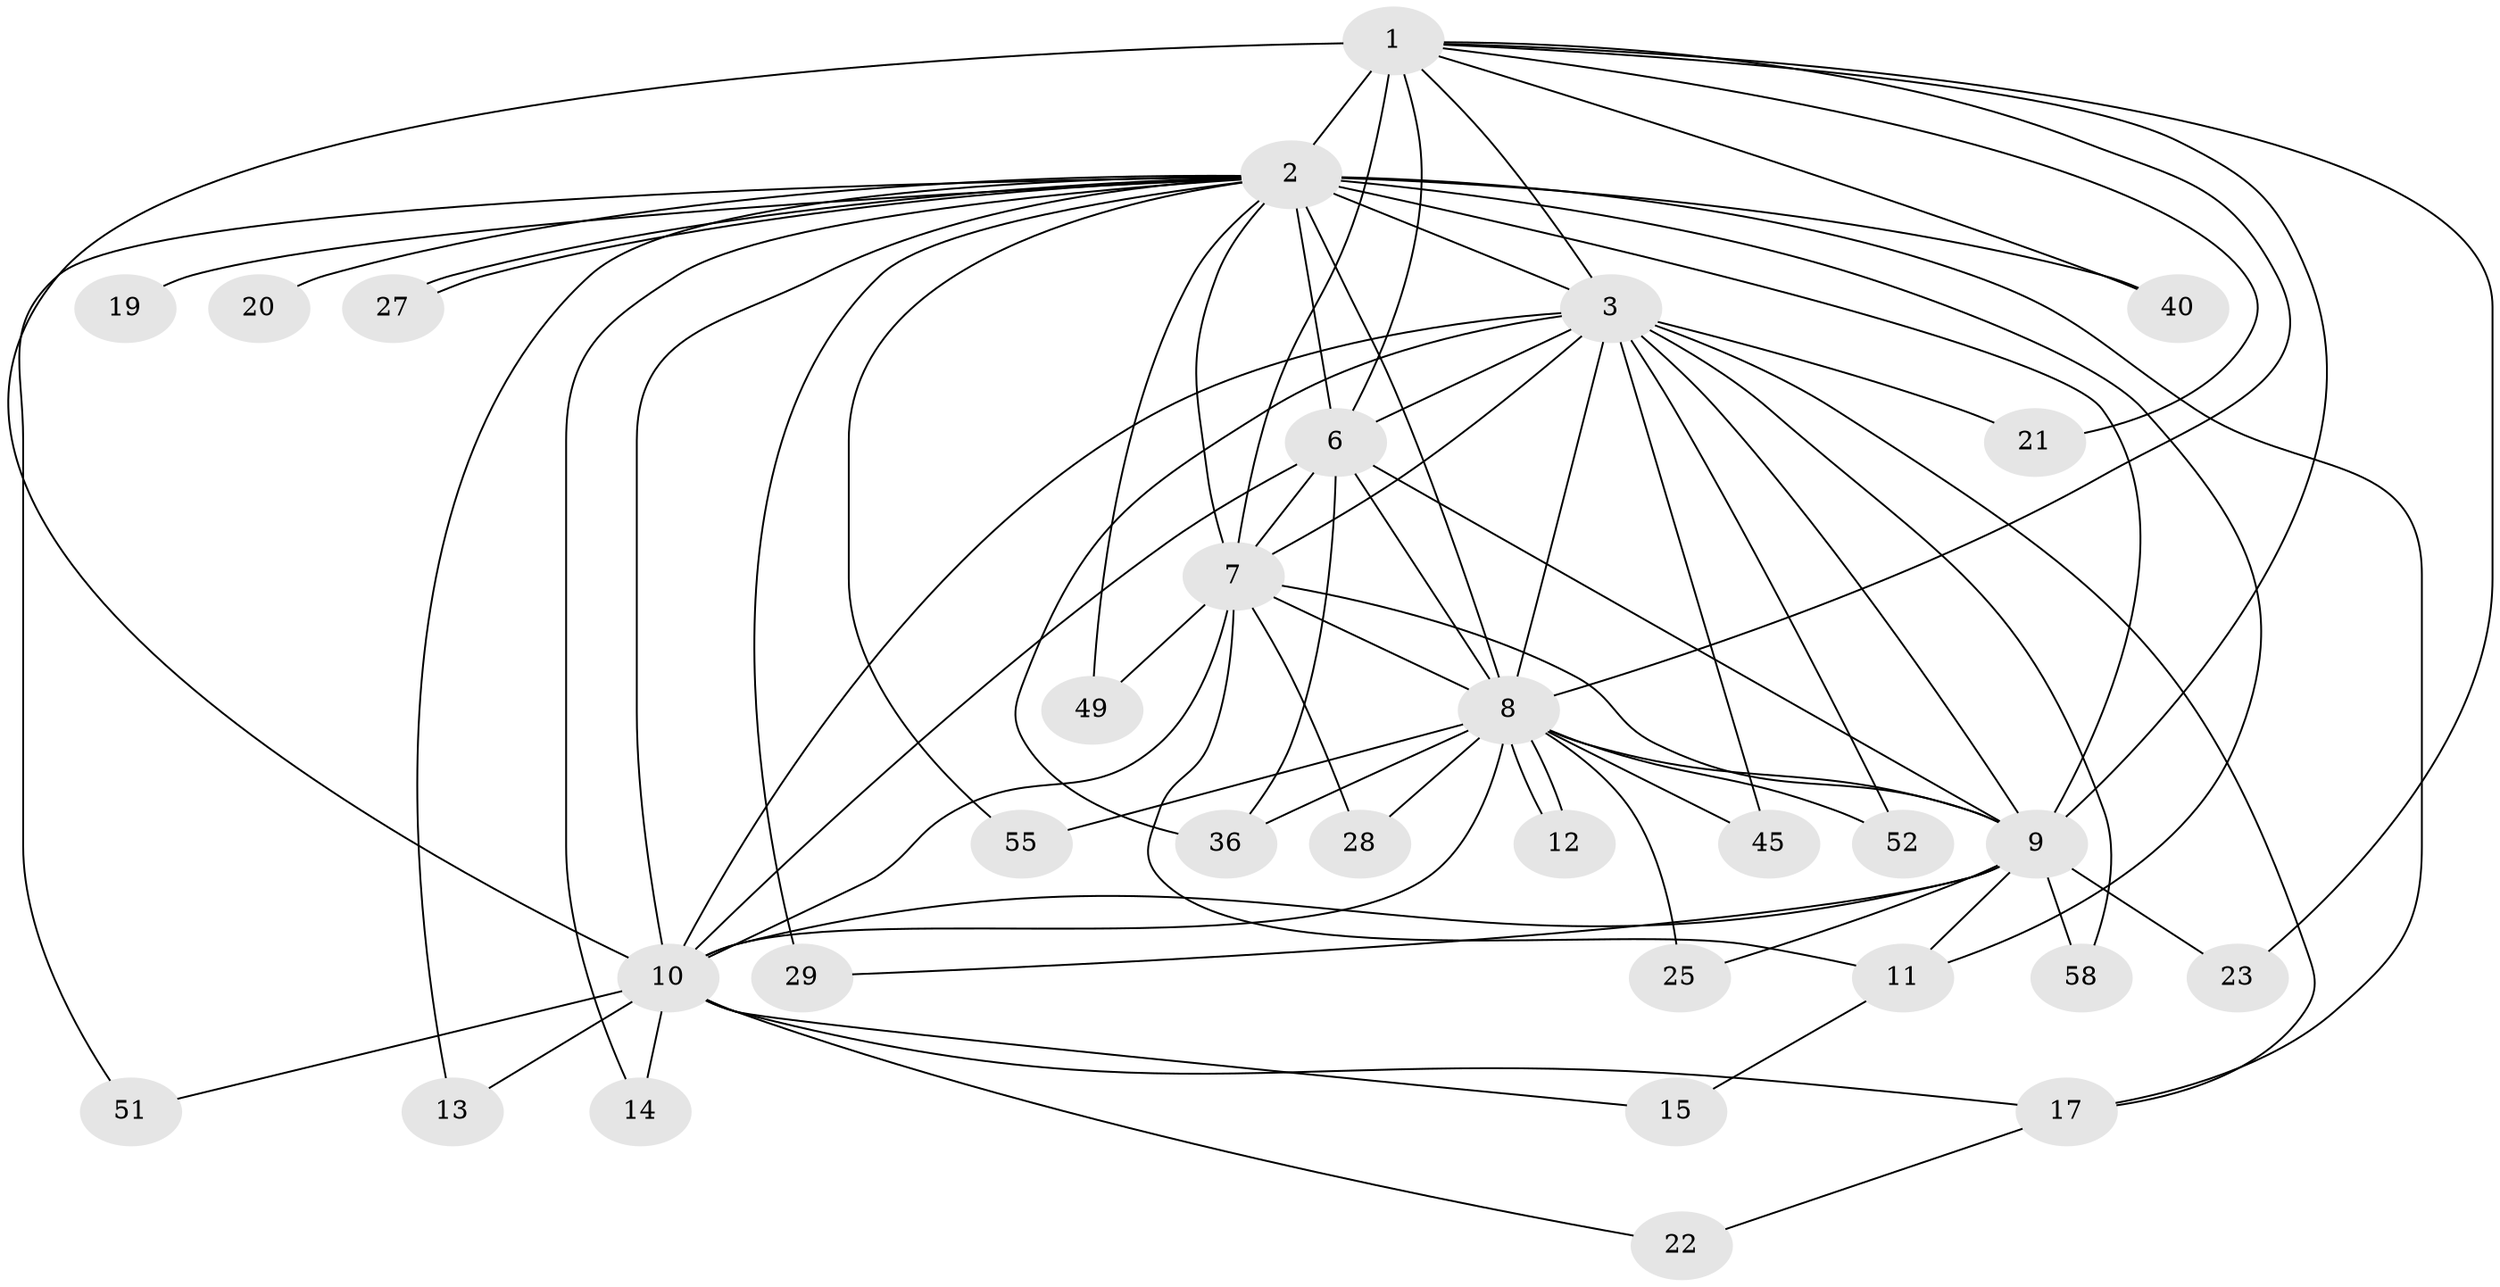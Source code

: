 // original degree distribution, {17: 0.03225806451612903, 18: 0.04838709677419355, 21: 0.016129032258064516, 13: 0.03225806451612903, 22: 0.016129032258064516, 15: 0.016129032258064516, 4: 0.03225806451612903, 2: 0.5967741935483871, 3: 0.1774193548387097, 6: 0.016129032258064516, 5: 0.016129032258064516}
// Generated by graph-tools (version 1.1) at 2025/13/03/09/25 04:13:44]
// undirected, 31 vertices, 75 edges
graph export_dot {
graph [start="1"]
  node [color=gray90,style=filled];
  1 [super="+34"];
  2 [super="+16+5+46+61+42+4+37"];
  3 [super="+35"];
  6 [super="+26+18+30"];
  7;
  8 [super="+31"];
  9 [super="+38"];
  10 [super="+41"];
  11;
  12;
  13 [super="+50"];
  14;
  15;
  17 [super="+43"];
  19;
  20;
  21;
  22;
  23;
  25;
  27;
  28;
  29;
  36 [super="+47"];
  40;
  45;
  49;
  51;
  52;
  55;
  58;
  1 -- 2 [weight=7];
  1 -- 3;
  1 -- 6;
  1 -- 7;
  1 -- 8;
  1 -- 9 [weight=2];
  1 -- 10;
  1 -- 21;
  1 -- 23;
  1 -- 40;
  2 -- 3 [weight=5];
  2 -- 6 [weight=4];
  2 -- 7 [weight=4];
  2 -- 8 [weight=6];
  2 -- 9 [weight=4];
  2 -- 10 [weight=4];
  2 -- 19 [weight=2];
  2 -- 27;
  2 -- 27;
  2 -- 11;
  2 -- 13;
  2 -- 20;
  2 -- 29 [weight=2];
  2 -- 49;
  2 -- 51;
  2 -- 55;
  2 -- 17 [weight=2];
  2 -- 14 [weight=2];
  2 -- 40;
  3 -- 6 [weight=2];
  3 -- 7;
  3 -- 8 [weight=2];
  3 -- 9;
  3 -- 10;
  3 -- 17;
  3 -- 21;
  3 -- 36;
  3 -- 45;
  3 -- 52;
  3 -- 58;
  6 -- 7;
  6 -- 8 [weight=3];
  6 -- 9;
  6 -- 10;
  6 -- 36;
  7 -- 8;
  7 -- 9;
  7 -- 10;
  7 -- 11;
  7 -- 28;
  7 -- 49;
  8 -- 9;
  8 -- 10;
  8 -- 12;
  8 -- 12;
  8 -- 25;
  8 -- 28;
  8 -- 45;
  8 -- 52;
  8 -- 55;
  8 -- 36;
  9 -- 10;
  9 -- 23;
  9 -- 25;
  9 -- 29;
  9 -- 58;
  9 -- 11;
  10 -- 14 [weight=2];
  10 -- 15;
  10 -- 17 [weight=2];
  10 -- 22;
  10 -- 51;
  10 -- 13;
  11 -- 15;
  17 -- 22;
}
